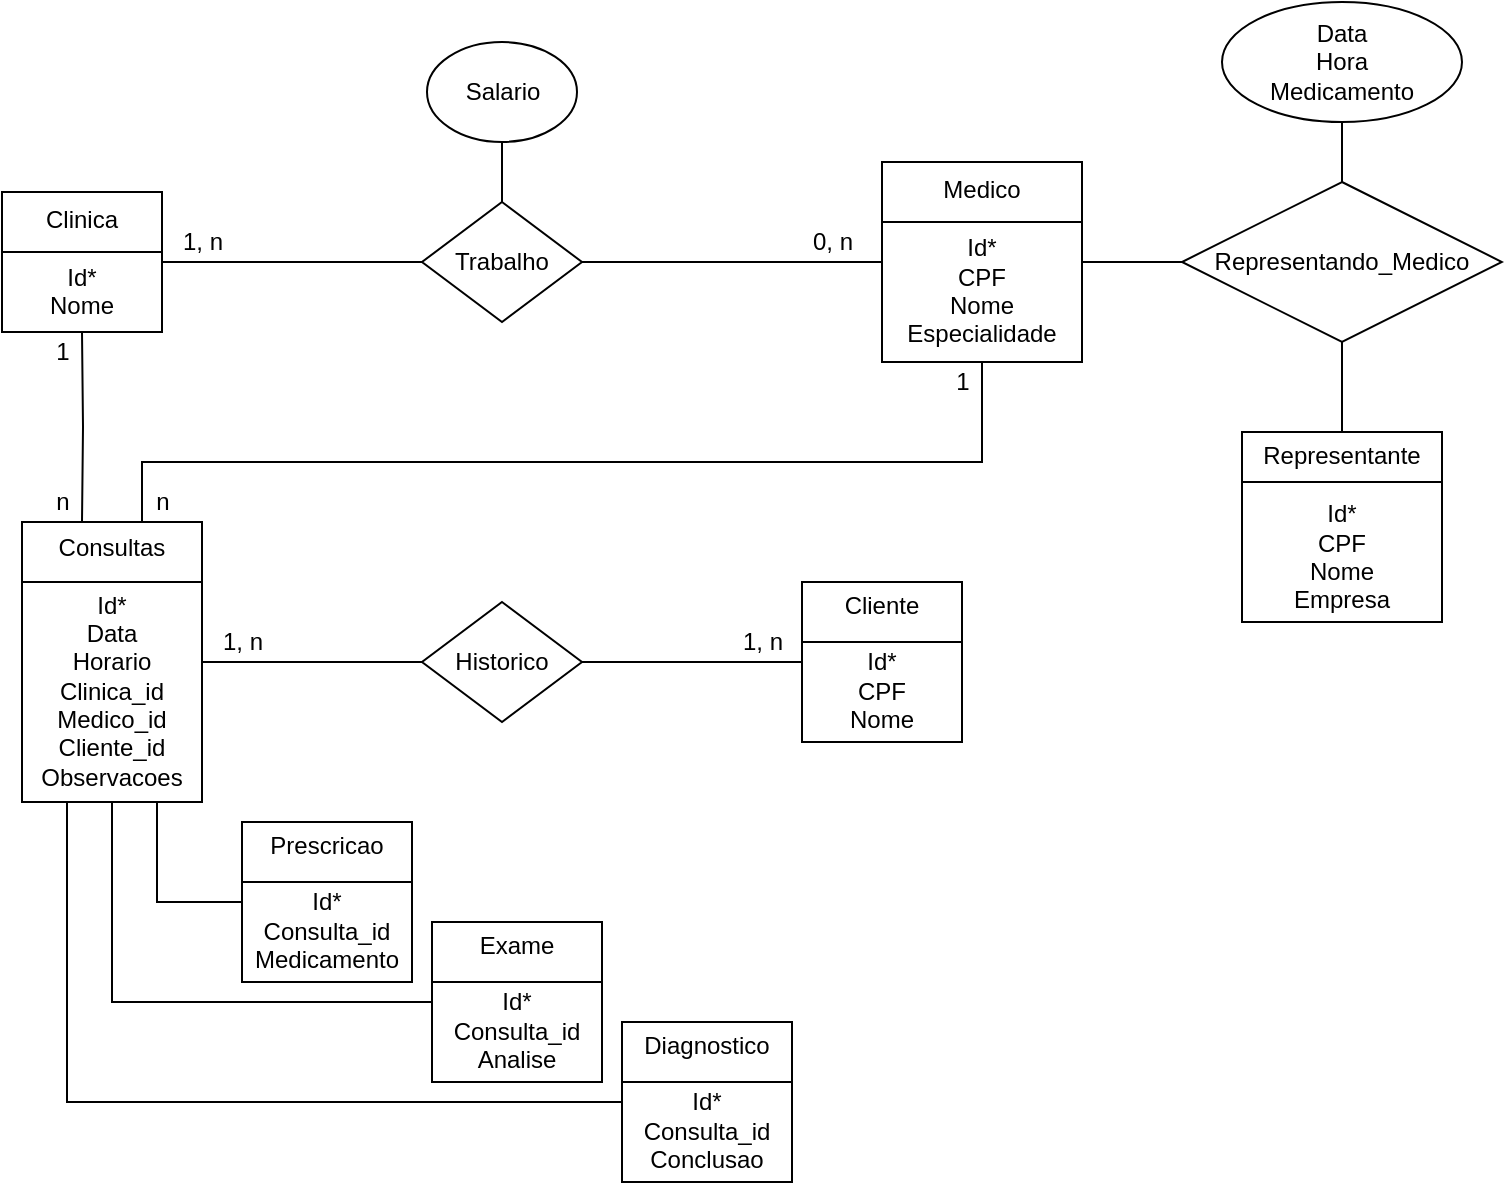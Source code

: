 <mxfile version="13.6.2" type="device"><diagram id="dVVKYT56Pt8mMVJ9gUE1" name="Page-1"><mxGraphModel dx="956" dy="608" grid="1" gridSize="10" guides="1" tooltips="1" connect="1" arrows="1" fold="1" page="1" pageScale="1" pageWidth="850" pageHeight="1100" math="0" shadow="0"><root><mxCell id="0"/><mxCell id="1" parent="0"/><mxCell id="mmpfzIiwPsPOZFggo4lz-1" value="Clinica&lt;br&gt;&lt;br&gt;Id*&lt;br&gt;Nome" style="shape=internalStorage;whiteSpace=wrap;html=1;backgroundOutline=1;dx=0;dy=30;" vertex="1" parent="1"><mxGeometry x="80" y="125" width="80" height="70" as="geometry"/></mxCell><mxCell id="mmpfzIiwPsPOZFggo4lz-13" style="edgeStyle=orthogonalEdgeStyle;rounded=0;orthogonalLoop=1;jettySize=auto;html=1;entryX=0.5;entryY=1;entryDx=0;entryDy=0;endArrow=none;endFill=0;" edge="1" parent="1" target="mmpfzIiwPsPOZFggo4lz-3"><mxGeometry relative="1" as="geometry"><mxPoint x="150" y="290" as="sourcePoint"/><Array as="points"><mxPoint x="150" y="260"/><mxPoint x="570" y="260"/></Array></mxGeometry></mxCell><mxCell id="mmpfzIiwPsPOZFggo4lz-27" style="edgeStyle=orthogonalEdgeStyle;rounded=0;orthogonalLoop=1;jettySize=auto;html=1;entryX=0;entryY=0.5;entryDx=0;entryDy=0;endArrow=none;endFill=0;exitX=0.75;exitY=1;exitDx=0;exitDy=0;" edge="1" parent="1" source="mmpfzIiwPsPOZFggo4lz-2" target="mmpfzIiwPsPOZFggo4lz-23"><mxGeometry relative="1" as="geometry"/></mxCell><mxCell id="mmpfzIiwPsPOZFggo4lz-28" style="edgeStyle=orthogonalEdgeStyle;rounded=0;orthogonalLoop=1;jettySize=auto;html=1;entryX=0;entryY=0.5;entryDx=0;entryDy=0;endArrow=none;endFill=0;exitX=0.5;exitY=1;exitDx=0;exitDy=0;" edge="1" parent="1" source="mmpfzIiwPsPOZFggo4lz-2" target="mmpfzIiwPsPOZFggo4lz-25"><mxGeometry relative="1" as="geometry"/></mxCell><mxCell id="mmpfzIiwPsPOZFggo4lz-29" style="edgeStyle=orthogonalEdgeStyle;rounded=0;orthogonalLoop=1;jettySize=auto;html=1;entryX=0;entryY=0.5;entryDx=0;entryDy=0;endArrow=none;endFill=0;exitX=0.25;exitY=1;exitDx=0;exitDy=0;" edge="1" parent="1" source="mmpfzIiwPsPOZFggo4lz-2" target="mmpfzIiwPsPOZFggo4lz-26"><mxGeometry relative="1" as="geometry"/></mxCell><mxCell id="mmpfzIiwPsPOZFggo4lz-38" style="edgeStyle=orthogonalEdgeStyle;rounded=0;orthogonalLoop=1;jettySize=auto;html=1;entryX=0.5;entryY=1;entryDx=0;entryDy=0;endArrow=none;endFill=0;" edge="1" parent="1" target="mmpfzIiwPsPOZFggo4lz-1"><mxGeometry relative="1" as="geometry"><mxPoint x="120" y="290" as="sourcePoint"/></mxGeometry></mxCell><mxCell id="mmpfzIiwPsPOZFggo4lz-2" value="Consultas&lt;br&gt;&lt;br&gt;Id*&lt;br&gt;Data&lt;br&gt;Horario&lt;br&gt;Clinica_id&lt;br&gt;Medico_id&lt;br&gt;Cliente_id&lt;br&gt;Observacoes" style="shape=internalStorage;whiteSpace=wrap;html=1;backgroundOutline=1;dx=0;dy=30;" vertex="1" parent="1"><mxGeometry x="90" y="290" width="90" height="140" as="geometry"/></mxCell><mxCell id="mmpfzIiwPsPOZFggo4lz-5" style="edgeStyle=orthogonalEdgeStyle;rounded=0;orthogonalLoop=1;jettySize=auto;html=1;entryX=1;entryY=0.5;entryDx=0;entryDy=0;endArrow=none;endFill=0;" edge="1" parent="1" source="mmpfzIiwPsPOZFggo4lz-3" target="mmpfzIiwPsPOZFggo4lz-4"><mxGeometry relative="1" as="geometry"/></mxCell><mxCell id="mmpfzIiwPsPOZFggo4lz-36" style="edgeStyle=orthogonalEdgeStyle;rounded=0;orthogonalLoop=1;jettySize=auto;html=1;entryX=0.5;entryY=0;entryDx=0;entryDy=0;endArrow=none;endFill=0;" edge="1" parent="1" source="mmpfzIiwPsPOZFggo4lz-3" target="mmpfzIiwPsPOZFggo4lz-35"><mxGeometry relative="1" as="geometry"><Array as="points"><mxPoint x="750" y="160"/></Array></mxGeometry></mxCell><mxCell id="mmpfzIiwPsPOZFggo4lz-3" value="Medico&lt;br&gt;&lt;br&gt;Id*&lt;br&gt;CPF&lt;br&gt;Nome&lt;br&gt;Especialidade" style="shape=internalStorage;whiteSpace=wrap;html=1;backgroundOutline=1;dx=0;dy=30;" vertex="1" parent="1"><mxGeometry x="520" y="110" width="100" height="100" as="geometry"/></mxCell><mxCell id="mmpfzIiwPsPOZFggo4lz-6" style="edgeStyle=orthogonalEdgeStyle;rounded=0;orthogonalLoop=1;jettySize=auto;html=1;entryX=1;entryY=0.5;entryDx=0;entryDy=0;endArrow=none;endFill=0;" edge="1" parent="1" source="mmpfzIiwPsPOZFggo4lz-4" target="mmpfzIiwPsPOZFggo4lz-1"><mxGeometry relative="1" as="geometry"/></mxCell><mxCell id="mmpfzIiwPsPOZFggo4lz-10" style="edgeStyle=orthogonalEdgeStyle;rounded=0;orthogonalLoop=1;jettySize=auto;html=1;entryX=0.5;entryY=1;entryDx=0;entryDy=0;endArrow=none;endFill=0;" edge="1" parent="1" source="mmpfzIiwPsPOZFggo4lz-4" target="mmpfzIiwPsPOZFggo4lz-9"><mxGeometry relative="1" as="geometry"/></mxCell><mxCell id="mmpfzIiwPsPOZFggo4lz-4" value="Trabalho" style="rhombus;whiteSpace=wrap;html=1;" vertex="1" parent="1"><mxGeometry x="290" y="130" width="80" height="60" as="geometry"/></mxCell><mxCell id="mmpfzIiwPsPOZFggo4lz-7" value="1, n" style="text;html=1;align=center;verticalAlign=middle;resizable=0;points=[];autosize=1;" vertex="1" parent="1"><mxGeometry x="160" y="140" width="40" height="20" as="geometry"/></mxCell><mxCell id="mmpfzIiwPsPOZFggo4lz-8" value="0, n" style="text;html=1;align=center;verticalAlign=middle;resizable=0;points=[];autosize=1;" vertex="1" parent="1"><mxGeometry x="475" y="140" width="40" height="20" as="geometry"/></mxCell><mxCell id="mmpfzIiwPsPOZFggo4lz-9" value="Salario" style="ellipse;whiteSpace=wrap;html=1;" vertex="1" parent="1"><mxGeometry x="292.5" y="50" width="75" height="50" as="geometry"/></mxCell><mxCell id="mmpfzIiwPsPOZFggo4lz-15" value="n" style="text;html=1;align=center;verticalAlign=middle;resizable=0;points=[];autosize=1;" vertex="1" parent="1"><mxGeometry x="150" y="270" width="20" height="20" as="geometry"/></mxCell><mxCell id="mmpfzIiwPsPOZFggo4lz-16" value="1" style="text;html=1;align=center;verticalAlign=middle;resizable=0;points=[];autosize=1;" vertex="1" parent="1"><mxGeometry x="550" y="210" width="20" height="20" as="geometry"/></mxCell><mxCell id="mmpfzIiwPsPOZFggo4lz-17" value="n" style="text;html=1;align=center;verticalAlign=middle;resizable=0;points=[];autosize=1;" vertex="1" parent="1"><mxGeometry x="100" y="270" width="20" height="20" as="geometry"/></mxCell><mxCell id="mmpfzIiwPsPOZFggo4lz-19" style="edgeStyle=orthogonalEdgeStyle;rounded=0;orthogonalLoop=1;jettySize=auto;html=1;entryX=1;entryY=0.5;entryDx=0;entryDy=0;endArrow=none;endFill=0;" edge="1" parent="1" source="mmpfzIiwPsPOZFggo4lz-30" target="mmpfzIiwPsPOZFggo4lz-2"><mxGeometry relative="1" as="geometry"/></mxCell><mxCell id="mmpfzIiwPsPOZFggo4lz-32" value="" style="edgeStyle=orthogonalEdgeStyle;rounded=0;orthogonalLoop=1;jettySize=auto;html=1;endArrow=none;endFill=0;" edge="1" parent="1" source="mmpfzIiwPsPOZFggo4lz-18" target="mmpfzIiwPsPOZFggo4lz-30"><mxGeometry relative="1" as="geometry"/></mxCell><mxCell id="mmpfzIiwPsPOZFggo4lz-18" value="Cliente&lt;br&gt;&lt;br&gt;Id*&lt;br&gt;CPF&lt;br&gt;Nome" style="shape=internalStorage;whiteSpace=wrap;html=1;backgroundOutline=1;dx=0;dy=30;" vertex="1" parent="1"><mxGeometry x="480" y="320" width="80" height="80" as="geometry"/></mxCell><mxCell id="mmpfzIiwPsPOZFggo4lz-20" value="1, n" style="text;html=1;align=center;verticalAlign=middle;resizable=0;points=[];autosize=1;" vertex="1" parent="1"><mxGeometry x="440" y="340" width="40" height="20" as="geometry"/></mxCell><mxCell id="mmpfzIiwPsPOZFggo4lz-21" value="1, n" style="text;html=1;align=center;verticalAlign=middle;resizable=0;points=[];autosize=1;" vertex="1" parent="1"><mxGeometry x="180" y="340" width="40" height="20" as="geometry"/></mxCell><mxCell id="mmpfzIiwPsPOZFggo4lz-23" value="Prescricao&lt;br&gt;&lt;br&gt;Id*&lt;br&gt;Consulta_id&lt;br&gt;Medicamento" style="shape=internalStorage;whiteSpace=wrap;html=1;backgroundOutline=1;dx=0;dy=30;" vertex="1" parent="1"><mxGeometry x="200" y="440" width="85" height="80" as="geometry"/></mxCell><mxCell id="mmpfzIiwPsPOZFggo4lz-25" value="Exame&lt;br&gt;&lt;br&gt;Id*&lt;br&gt;Consulta_id&lt;br&gt;Analise" style="shape=internalStorage;whiteSpace=wrap;html=1;backgroundOutline=1;dx=0;dy=30;" vertex="1" parent="1"><mxGeometry x="295" y="490" width="85" height="80" as="geometry"/></mxCell><mxCell id="mmpfzIiwPsPOZFggo4lz-26" value="Diagnostico&lt;br&gt;&lt;br&gt;Id*&lt;br&gt;Consulta_id&lt;br&gt;Conclusao" style="shape=internalStorage;whiteSpace=wrap;html=1;backgroundOutline=1;dx=0;dy=30;" vertex="1" parent="1"><mxGeometry x="390" y="540" width="85" height="80" as="geometry"/></mxCell><mxCell id="mmpfzIiwPsPOZFggo4lz-30" value="Historico" style="rhombus;whiteSpace=wrap;html=1;" vertex="1" parent="1"><mxGeometry x="290" y="330" width="80" height="60" as="geometry"/></mxCell><mxCell id="mmpfzIiwPsPOZFggo4lz-31" style="edgeStyle=orthogonalEdgeStyle;rounded=0;orthogonalLoop=1;jettySize=auto;html=1;entryX=1;entryY=0.5;entryDx=0;entryDy=0;endArrow=none;endFill=0;" edge="1" parent="1" source="mmpfzIiwPsPOZFggo4lz-18" target="mmpfzIiwPsPOZFggo4lz-30"><mxGeometry relative="1" as="geometry"><mxPoint x="480" y="360" as="sourcePoint"/><mxPoint x="180" y="360" as="targetPoint"/></mxGeometry></mxCell><mxCell id="mmpfzIiwPsPOZFggo4lz-14" value="1" style="text;html=1;align=center;verticalAlign=middle;resizable=0;points=[];autosize=1;" vertex="1" parent="1"><mxGeometry x="100" y="195" width="20" height="20" as="geometry"/></mxCell><mxCell id="mmpfzIiwPsPOZFggo4lz-34" style="edgeStyle=orthogonalEdgeStyle;rounded=0;orthogonalLoop=1;jettySize=auto;html=1;entryX=0.333;entryY=0.01;entryDx=0;entryDy=0;endArrow=none;endFill=0;exitX=0.5;exitY=1;exitDx=0;exitDy=0;entryPerimeter=0;" edge="1" parent="1" source="mmpfzIiwPsPOZFggo4lz-1" target="mmpfzIiwPsPOZFggo4lz-14"><mxGeometry relative="1" as="geometry"><mxPoint x="120" y="195" as="sourcePoint"/><mxPoint x="119.97" y="291.4" as="targetPoint"/><Array as="points"/></mxGeometry></mxCell><mxCell id="mmpfzIiwPsPOZFggo4lz-35" value="Representante&lt;br&gt;&lt;br&gt;Id*&lt;br&gt;CPF&lt;br&gt;Nome&lt;br&gt;Empresa" style="shape=internalStorage;whiteSpace=wrap;html=1;backgroundOutline=1;dx=0;dy=25;" vertex="1" parent="1"><mxGeometry x="700" y="245" width="100" height="95" as="geometry"/></mxCell><mxCell id="mmpfzIiwPsPOZFggo4lz-40" style="edgeStyle=orthogonalEdgeStyle;rounded=0;orthogonalLoop=1;jettySize=auto;html=1;endArrow=none;endFill=0;" edge="1" parent="1" source="mmpfzIiwPsPOZFggo4lz-37" target="mmpfzIiwPsPOZFggo4lz-39"><mxGeometry relative="1" as="geometry"/></mxCell><mxCell id="mmpfzIiwPsPOZFggo4lz-37" value="Representando_Medico" style="rhombus;whiteSpace=wrap;html=1;" vertex="1" parent="1"><mxGeometry x="670" y="120" width="160" height="80" as="geometry"/></mxCell><mxCell id="mmpfzIiwPsPOZFggo4lz-39" value="Data&lt;br&gt;Hora&lt;br&gt;Medicamento" style="ellipse;whiteSpace=wrap;html=1;" vertex="1" parent="1"><mxGeometry x="690" y="30" width="120" height="60" as="geometry"/></mxCell></root></mxGraphModel></diagram></mxfile>